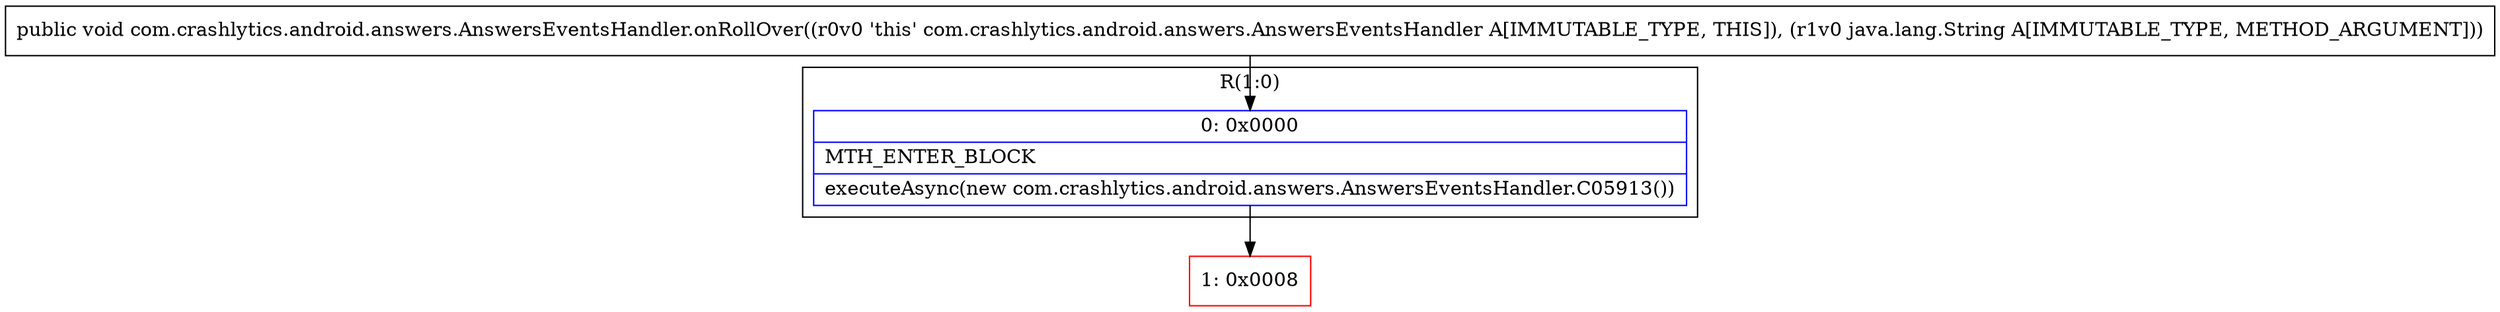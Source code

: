 digraph "CFG forcom.crashlytics.android.answers.AnswersEventsHandler.onRollOver(Ljava\/lang\/String;)V" {
subgraph cluster_Region_546203605 {
label = "R(1:0)";
node [shape=record,color=blue];
Node_0 [shape=record,label="{0\:\ 0x0000|MTH_ENTER_BLOCK\l|executeAsync(new com.crashlytics.android.answers.AnswersEventsHandler.C05913())\l}"];
}
Node_1 [shape=record,color=red,label="{1\:\ 0x0008}"];
MethodNode[shape=record,label="{public void com.crashlytics.android.answers.AnswersEventsHandler.onRollOver((r0v0 'this' com.crashlytics.android.answers.AnswersEventsHandler A[IMMUTABLE_TYPE, THIS]), (r1v0 java.lang.String A[IMMUTABLE_TYPE, METHOD_ARGUMENT])) }"];
MethodNode -> Node_0;
Node_0 -> Node_1;
}

